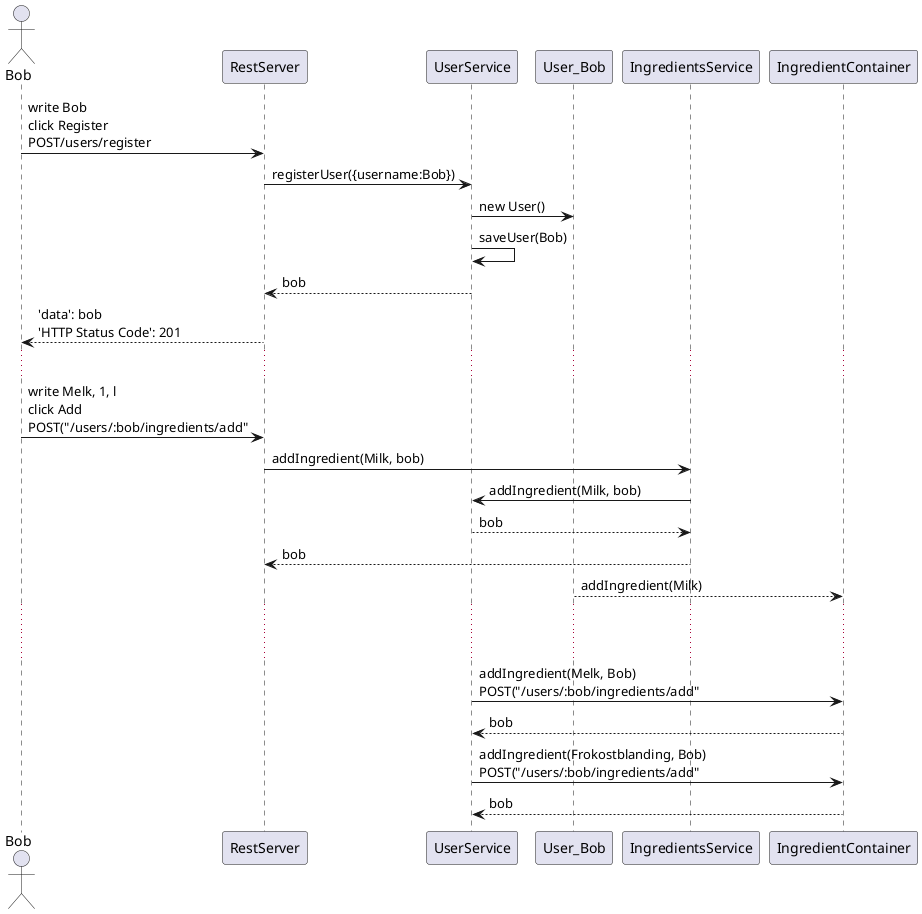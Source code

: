 @startuml sequence_diagram
actor Bob
Bob -> RestServer: write Bob\nclick Register\nPOST/users/register
RestServer -> UserService: registerUser({username:Bob})
UserService -> User_Bob: new User()
UserService -> UserService: saveUser(Bob)
UserService --> RestServer: bob
& RestServer --> Bob: 'data': bob\n'HTTP Status Code': 201
...
Bob -> RestServer: write Melk, 1, l\nclick Add\nPOST("/users/:bob/ingredients/add"
RestServer -> IngredientsService: addIngredient(Milk, bob)
IngredientsService -> UserService: addIngredient(Milk, bob)
UserService --> IngredientsService: bob
& IngredientsService --> RestServer: bob
User_Bob --> IngredientContainer: addIngredient(Milk)

...
...
UserService -> IngredientContainer: addIngredient(Melk, Bob)\nPOST("/users/:bob/ingredients/add"
IngredientContainer --> UserService: bob
UserService -> IngredientContainer: addIngredient(Frokostblanding, Bob)\nPOST("/users/:bob/ingredients/add"
IngredientContainer --> UserService: bob
@enduml